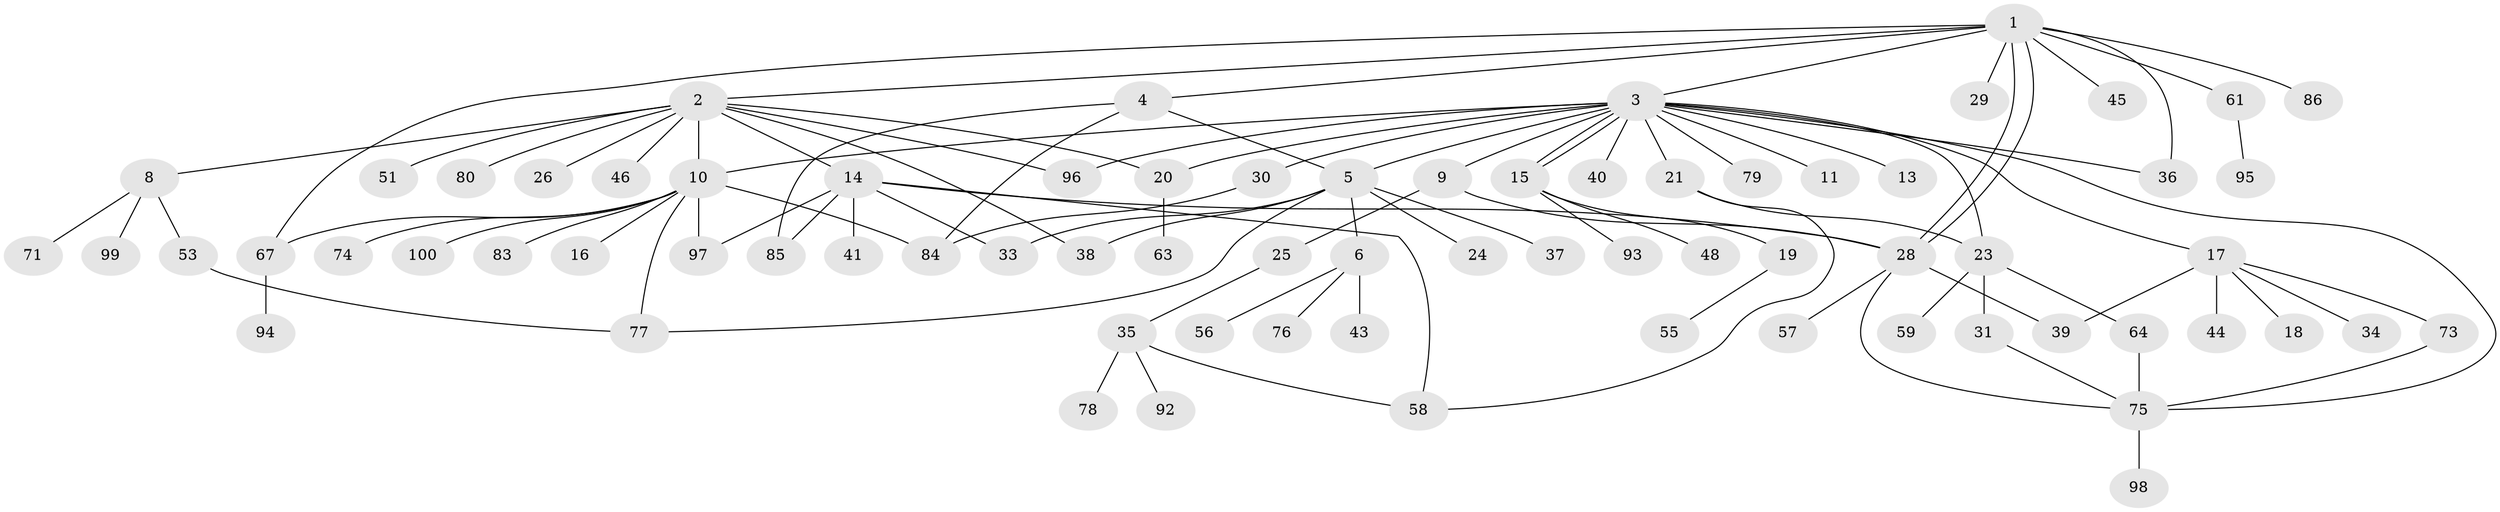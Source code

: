 // original degree distribution, {13: 0.01, 12: 0.01, 19: 0.01, 4: 0.07, 9: 0.01, 1: 0.45, 3: 0.12, 10: 0.01, 2: 0.25, 6: 0.02, 5: 0.03, 7: 0.01}
// Generated by graph-tools (version 1.1) at 2025/11/02/21/25 10:11:08]
// undirected, 74 vertices, 99 edges
graph export_dot {
graph [start="1"]
  node [color=gray90,style=filled];
  1 [super="+22"];
  2 [super="+7"];
  3 [super="+52"];
  4;
  5 [super="+47"];
  6 [super="+12"];
  8 [super="+49"];
  9 [super="+89"];
  10 [super="+82"];
  11;
  13;
  14 [super="+66"];
  15 [super="+70"];
  16;
  17 [super="+27"];
  18;
  19 [super="+54"];
  20;
  21 [super="+62"];
  23 [super="+60"];
  24;
  25 [super="+32"];
  26;
  28 [super="+50"];
  29;
  30;
  31 [super="+65"];
  33;
  34;
  35 [super="+42"];
  36;
  37;
  38;
  39 [super="+72"];
  40;
  41 [super="+91"];
  43;
  44;
  45;
  46;
  48;
  51 [super="+87"];
  53;
  55;
  56;
  57;
  58 [super="+69"];
  59;
  61;
  63;
  64;
  67 [super="+68"];
  71;
  73;
  74;
  75 [super="+81"];
  76;
  77 [super="+88"];
  78;
  79;
  80;
  83;
  84 [super="+90"];
  85;
  86;
  92;
  93;
  94;
  95;
  96;
  97;
  98;
  99;
  100;
  1 -- 2;
  1 -- 3;
  1 -- 4;
  1 -- 28;
  1 -- 28;
  1 -- 36;
  1 -- 45;
  1 -- 61;
  1 -- 67 [weight=2];
  1 -- 86;
  1 -- 29;
  2 -- 8;
  2 -- 10;
  2 -- 14;
  2 -- 20;
  2 -- 26;
  2 -- 38;
  2 -- 46;
  2 -- 51;
  2 -- 80;
  2 -- 96;
  3 -- 5;
  3 -- 9;
  3 -- 10;
  3 -- 11;
  3 -- 13;
  3 -- 15;
  3 -- 15;
  3 -- 17;
  3 -- 20;
  3 -- 21;
  3 -- 23;
  3 -- 30;
  3 -- 36;
  3 -- 40;
  3 -- 75;
  3 -- 79;
  3 -- 96;
  4 -- 5;
  4 -- 85;
  4 -- 84;
  5 -- 6;
  5 -- 24;
  5 -- 33;
  5 -- 37;
  5 -- 38;
  5 -- 77;
  6 -- 43;
  6 -- 76;
  6 -- 56;
  8 -- 53;
  8 -- 99;
  8 -- 71;
  9 -- 25;
  9 -- 28;
  10 -- 16;
  10 -- 67;
  10 -- 74;
  10 -- 83;
  10 -- 100;
  10 -- 97;
  10 -- 77;
  10 -- 84;
  14 -- 41;
  14 -- 58;
  14 -- 85;
  14 -- 28;
  14 -- 33;
  14 -- 97;
  15 -- 19;
  15 -- 48;
  15 -- 93;
  17 -- 18;
  17 -- 34;
  17 -- 39;
  17 -- 44 [weight=2];
  17 -- 73;
  19 -- 55;
  20 -- 63;
  21 -- 23;
  21 -- 58;
  23 -- 31;
  23 -- 59;
  23 -- 64;
  25 -- 35;
  28 -- 75;
  28 -- 57;
  28 -- 39;
  30 -- 84;
  31 -- 75;
  35 -- 58;
  35 -- 92;
  35 -- 78;
  53 -- 77;
  61 -- 95;
  64 -- 75;
  67 -- 94;
  73 -- 75;
  75 -- 98;
}
